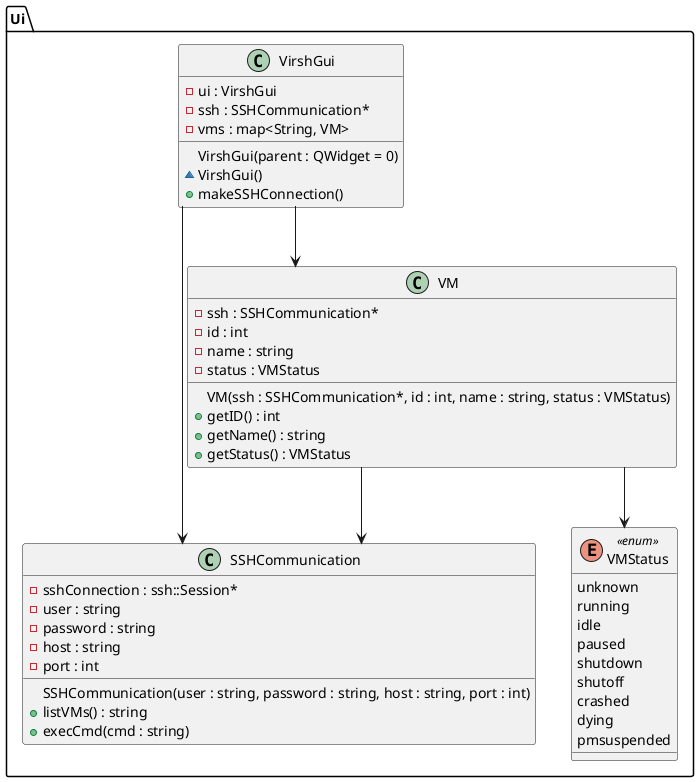@startuml
skinparam linetype ortho

package Ui {
    class VirshGui {
        - ui : VirshGui
        - ssh : SSHCommunication*
        - vms : map<String, VM>
        VirshGui(parent : QWidget = 0)
        ~VirshGui()
        + makeSSHConnection()
        }

    class SSHCommunication {
        - sshConnection : ssh::Session*
        - user : string
        - password : string
        - host : string
        - port : int
        SSHCommunication(user : string, password : string, host : string, port : int)
        + listVMs() : string
        + execCmd(cmd : string)
    }

    class VM {
        - ssh : SSHCommunication*
        - id : int
        - name : string
        - status : VMStatus
        VM(ssh : SSHCommunication*, id : int, name : string, status : VMStatus)
        + getID() : int
        + getName() : string
        + getStatus() : VMStatus
        }

    enum VMStatus <<enum>> {
        unknown
        running
        idle
        paused
        shutdown
        shutoff
        crashed
        dying
        pmsuspended
    }

    VirshGui --> SSHCommunication
    VirshGui --> VM
    VM --> SSHCommunication
    VM --> VMStatus
}
@enduml
#Args in method
dwea : jkpxw

